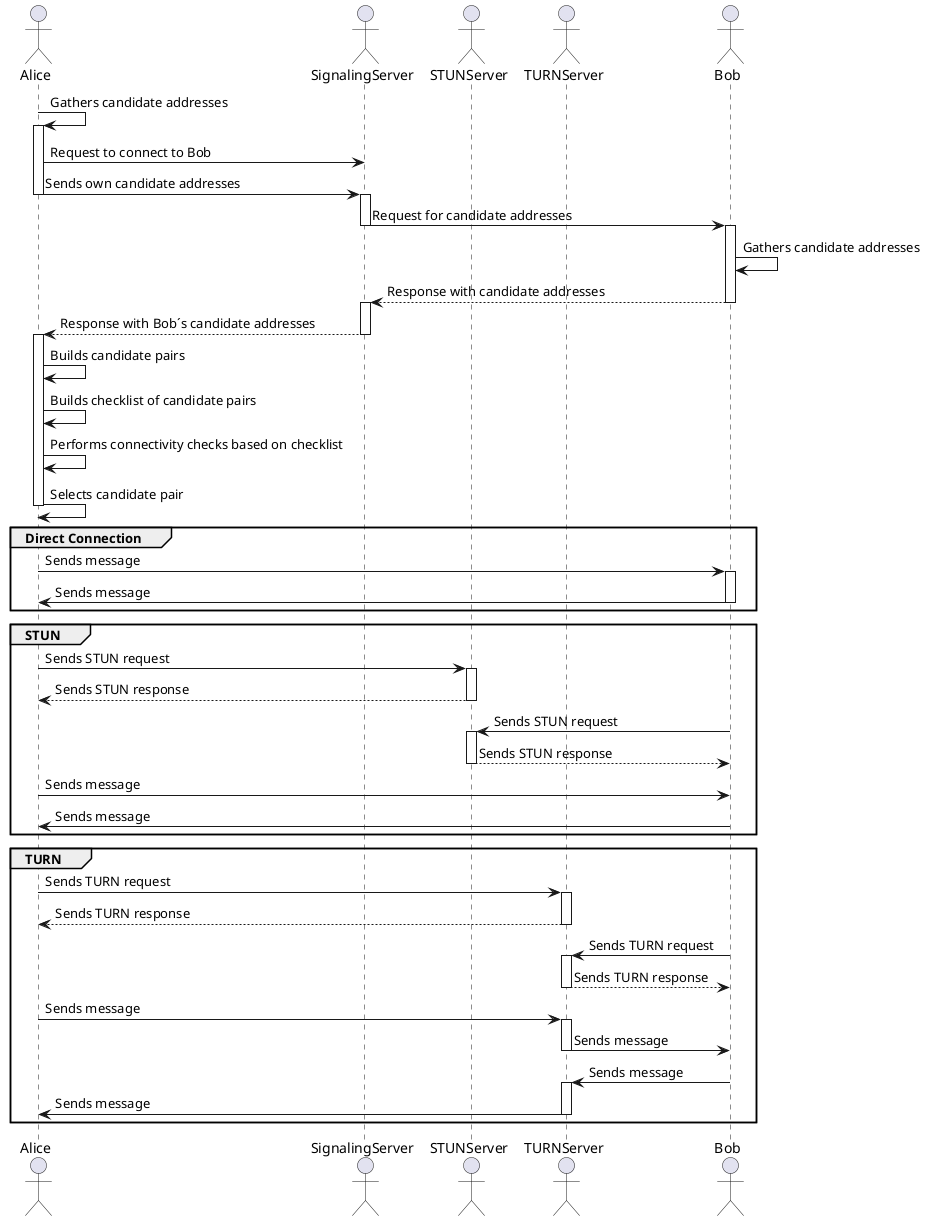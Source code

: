 @startuml
actor Alice
actor SignalingServer
actor STUNServer
actor TURNServer
actor Bob

Alice -> Alice: Gathers candidate addresses
activate Alice
Alice -> SignalingServer: Request to connect to Bob
Alice -> SignalingServer: Sends own candidate addresses
deactivate Alice
activate SignalingServer
SignalingServer -> Bob: Request for candidate addresses
deactivate SignalingServer
activate Bob
Bob -> Bob: Gathers candidate addresses
Bob --> SignalingServer: Response with candidate addresses
deactivate Bob
activate SignalingServer
SignalingServer --> Alice: Response with Bob´s candidate addresses
deactivate SignalingServer
activate Alice
Alice -> Alice: Builds candidate pairs
Alice -> Alice: Builds checklist of candidate pairs
Alice -> Alice: Performs connectivity checks based on checklist
Alice -> Alice: Selects candidate pair
deactivate Alice

group Direct Connection
    Alice -> Bob: Sends message
    activate Bob
    Bob -> Alice: Sends message
    deactivate Bob
end

group STUN
    Alice -> STUNServer: Sends STUN request
    activate STUNServer
    STUNServer --> Alice: Sends STUN response
    deactivate STUNServer
    Bob -> STUNServer: Sends STUN request
    activate STUNServer
    STUNServer --> Bob: Sends STUN response
    deactivate STUNServer
    Alice -> Bob: Sends message
    Bob -> Alice: Sends message
end

group TURN
    Alice -> TURNServer: Sends TURN request
    activate TURNServer
    TURNServer --> Alice: Sends TURN response
    deactivate TURNServer
    Bob -> TURNServer: Sends TURN request
    activate TURNServer
    TURNServer --> Bob: Sends TURN response
    deactivate TURNServer
    Alice -> TURNServer: Sends message
    activate TURNServer
    TURNServer -> Bob: Sends message
    deactivate TURNServer
    Bob -> TURNServer: Sends message
    activate TURNServer
    TURNServer -> Alice: Sends message
    deactivate TURNServer
end

@enduml